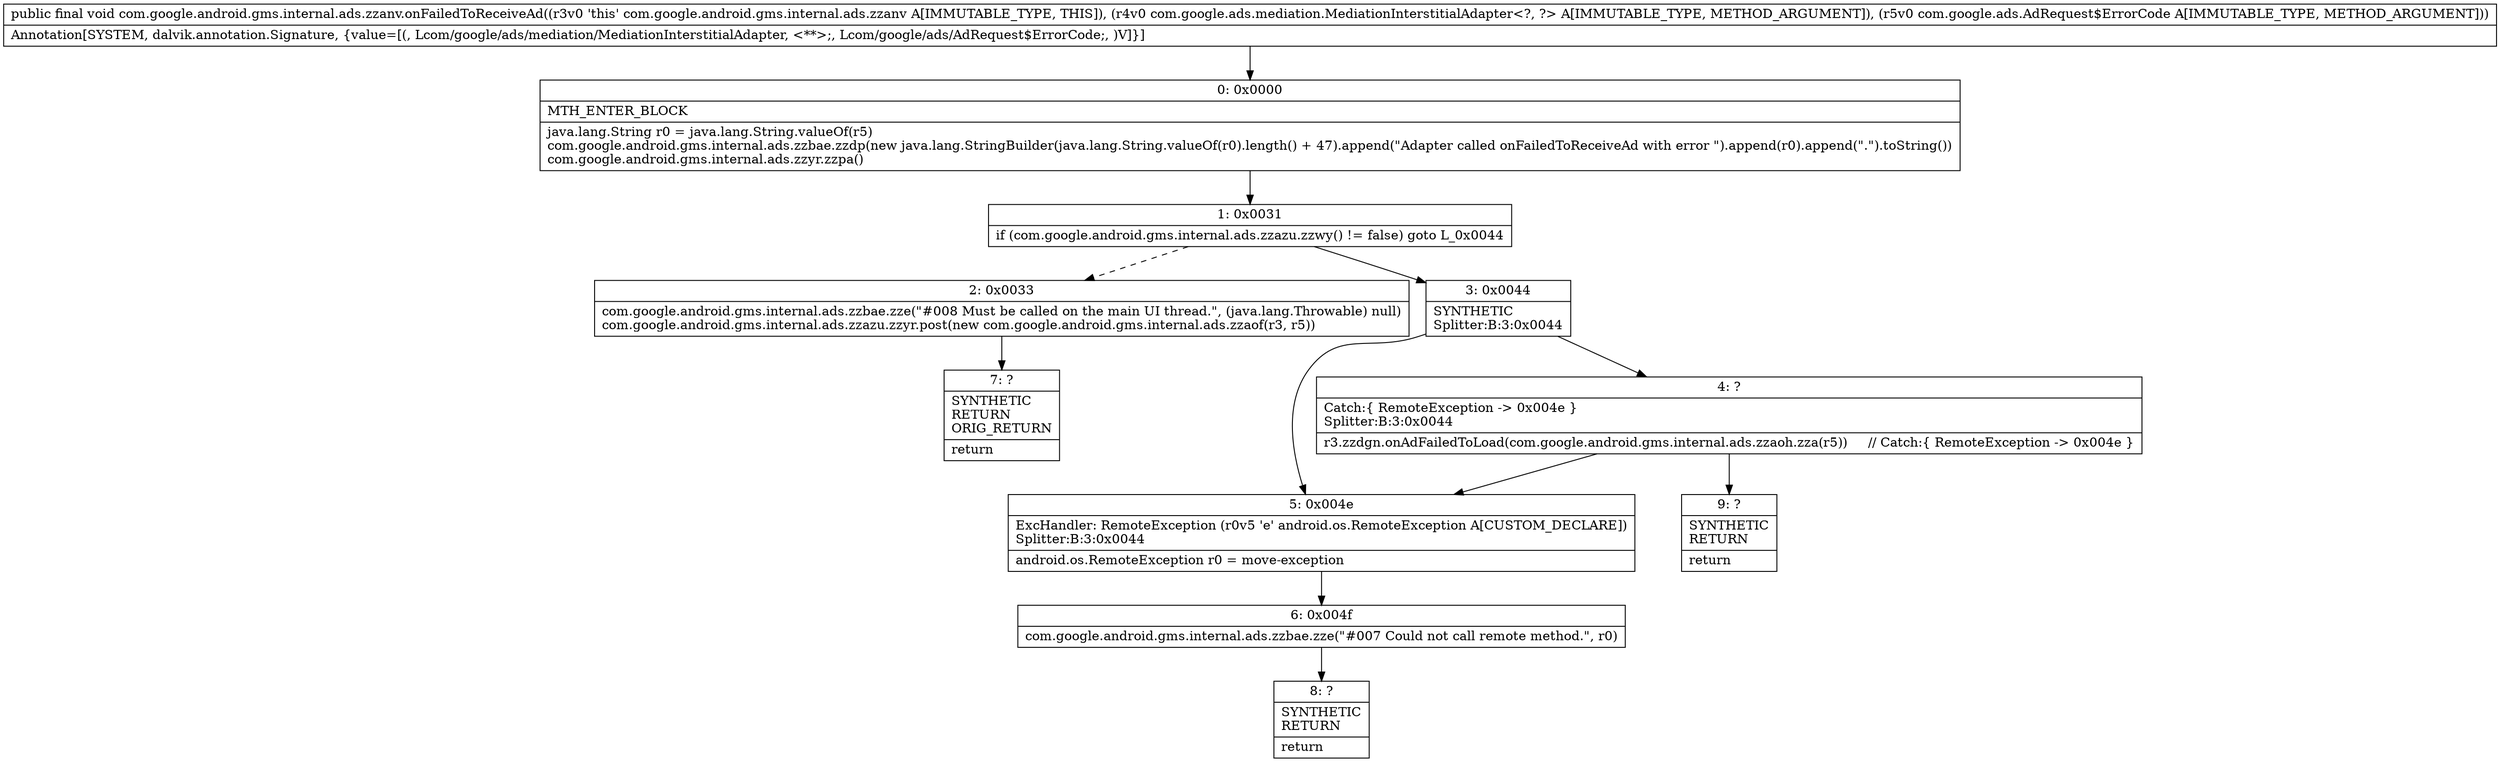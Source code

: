 digraph "CFG forcom.google.android.gms.internal.ads.zzanv.onFailedToReceiveAd(Lcom\/google\/ads\/mediation\/MediationInterstitialAdapter;Lcom\/google\/ads\/AdRequest$ErrorCode;)V" {
Node_0 [shape=record,label="{0\:\ 0x0000|MTH_ENTER_BLOCK\l|java.lang.String r0 = java.lang.String.valueOf(r5)\lcom.google.android.gms.internal.ads.zzbae.zzdp(new java.lang.StringBuilder(java.lang.String.valueOf(r0).length() + 47).append(\"Adapter called onFailedToReceiveAd with error \").append(r0).append(\".\").toString())\lcom.google.android.gms.internal.ads.zzyr.zzpa()\l}"];
Node_1 [shape=record,label="{1\:\ 0x0031|if (com.google.android.gms.internal.ads.zzazu.zzwy() != false) goto L_0x0044\l}"];
Node_2 [shape=record,label="{2\:\ 0x0033|com.google.android.gms.internal.ads.zzbae.zze(\"#008 Must be called on the main UI thread.\", (java.lang.Throwable) null)\lcom.google.android.gms.internal.ads.zzazu.zzyr.post(new com.google.android.gms.internal.ads.zzaof(r3, r5))\l}"];
Node_3 [shape=record,label="{3\:\ 0x0044|SYNTHETIC\lSplitter:B:3:0x0044\l}"];
Node_4 [shape=record,label="{4\:\ ?|Catch:\{ RemoteException \-\> 0x004e \}\lSplitter:B:3:0x0044\l|r3.zzdgn.onAdFailedToLoad(com.google.android.gms.internal.ads.zzaoh.zza(r5))     \/\/ Catch:\{ RemoteException \-\> 0x004e \}\l}"];
Node_5 [shape=record,label="{5\:\ 0x004e|ExcHandler: RemoteException (r0v5 'e' android.os.RemoteException A[CUSTOM_DECLARE])\lSplitter:B:3:0x0044\l|android.os.RemoteException r0 = move\-exception\l}"];
Node_6 [shape=record,label="{6\:\ 0x004f|com.google.android.gms.internal.ads.zzbae.zze(\"#007 Could not call remote method.\", r0)\l}"];
Node_7 [shape=record,label="{7\:\ ?|SYNTHETIC\lRETURN\lORIG_RETURN\l|return\l}"];
Node_8 [shape=record,label="{8\:\ ?|SYNTHETIC\lRETURN\l|return\l}"];
Node_9 [shape=record,label="{9\:\ ?|SYNTHETIC\lRETURN\l|return\l}"];
MethodNode[shape=record,label="{public final void com.google.android.gms.internal.ads.zzanv.onFailedToReceiveAd((r3v0 'this' com.google.android.gms.internal.ads.zzanv A[IMMUTABLE_TYPE, THIS]), (r4v0 com.google.ads.mediation.MediationInterstitialAdapter\<?, ?\> A[IMMUTABLE_TYPE, METHOD_ARGUMENT]), (r5v0 com.google.ads.AdRequest$ErrorCode A[IMMUTABLE_TYPE, METHOD_ARGUMENT]))  | Annotation[SYSTEM, dalvik.annotation.Signature, \{value=[(, Lcom\/google\/ads\/mediation\/MediationInterstitialAdapter, \<**\>;, Lcom\/google\/ads\/AdRequest$ErrorCode;, )V]\}]\l}"];
MethodNode -> Node_0;
Node_0 -> Node_1;
Node_1 -> Node_2[style=dashed];
Node_1 -> Node_3;
Node_2 -> Node_7;
Node_3 -> Node_4;
Node_3 -> Node_5;
Node_4 -> Node_5;
Node_4 -> Node_9;
Node_5 -> Node_6;
Node_6 -> Node_8;
}

